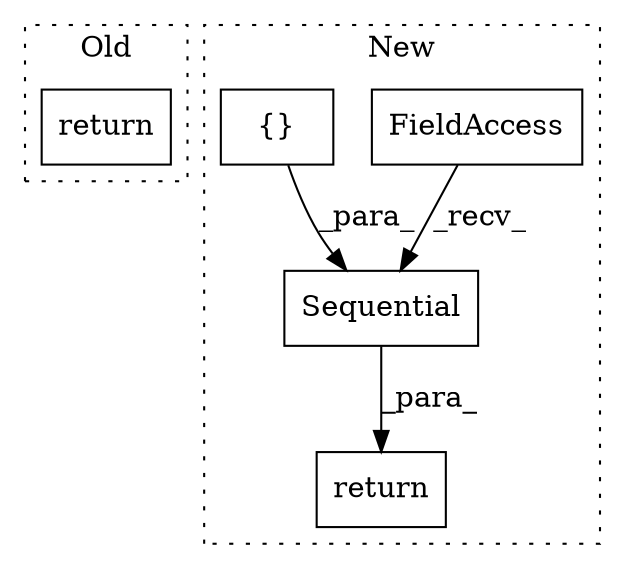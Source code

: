 digraph G {
subgraph cluster0 {
1 [label="return" a="41" s="8081" l="7" shape="box"];
label = "Old";
style="dotted";
}
subgraph cluster1 {
2 [label="Sequential" a="32" s="8599,8629" l="11,1" shape="box"];
3 [label="FieldAccess" a="22" s="8590" l="8" shape="box"];
4 [label="{}" a="4" s="8517,8575" l="6,2" shape="box"];
5 [label="return" a="41" s="8583" l="7" shape="box"];
label = "New";
style="dotted";
}
2 -> 5 [label="_para_"];
3 -> 2 [label="_recv_"];
4 -> 2 [label="_para_"];
}